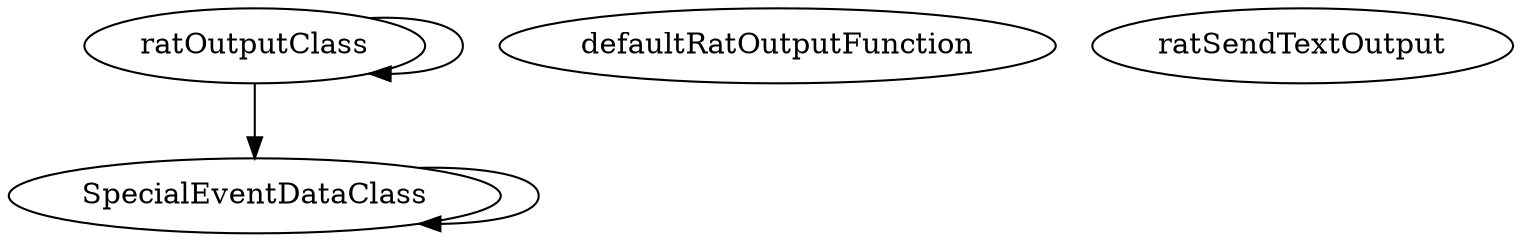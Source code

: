 /* Created by mdot for Matlab */
digraph m2html {
  SpecialEventDataClass -> SpecialEventDataClass;
  ratOutputClass -> SpecialEventDataClass;
  ratOutputClass -> ratOutputClass;

  SpecialEventDataClass [URL="SpecialEventDataClass.html"];
  defaultRatOutputFunction [URL="defaultRatOutputFunction.html"];
  ratOutputClass [URL="ratOutputClass.html"];
  ratSendTextOutput [URL="ratSendTextOutput.html"];
}